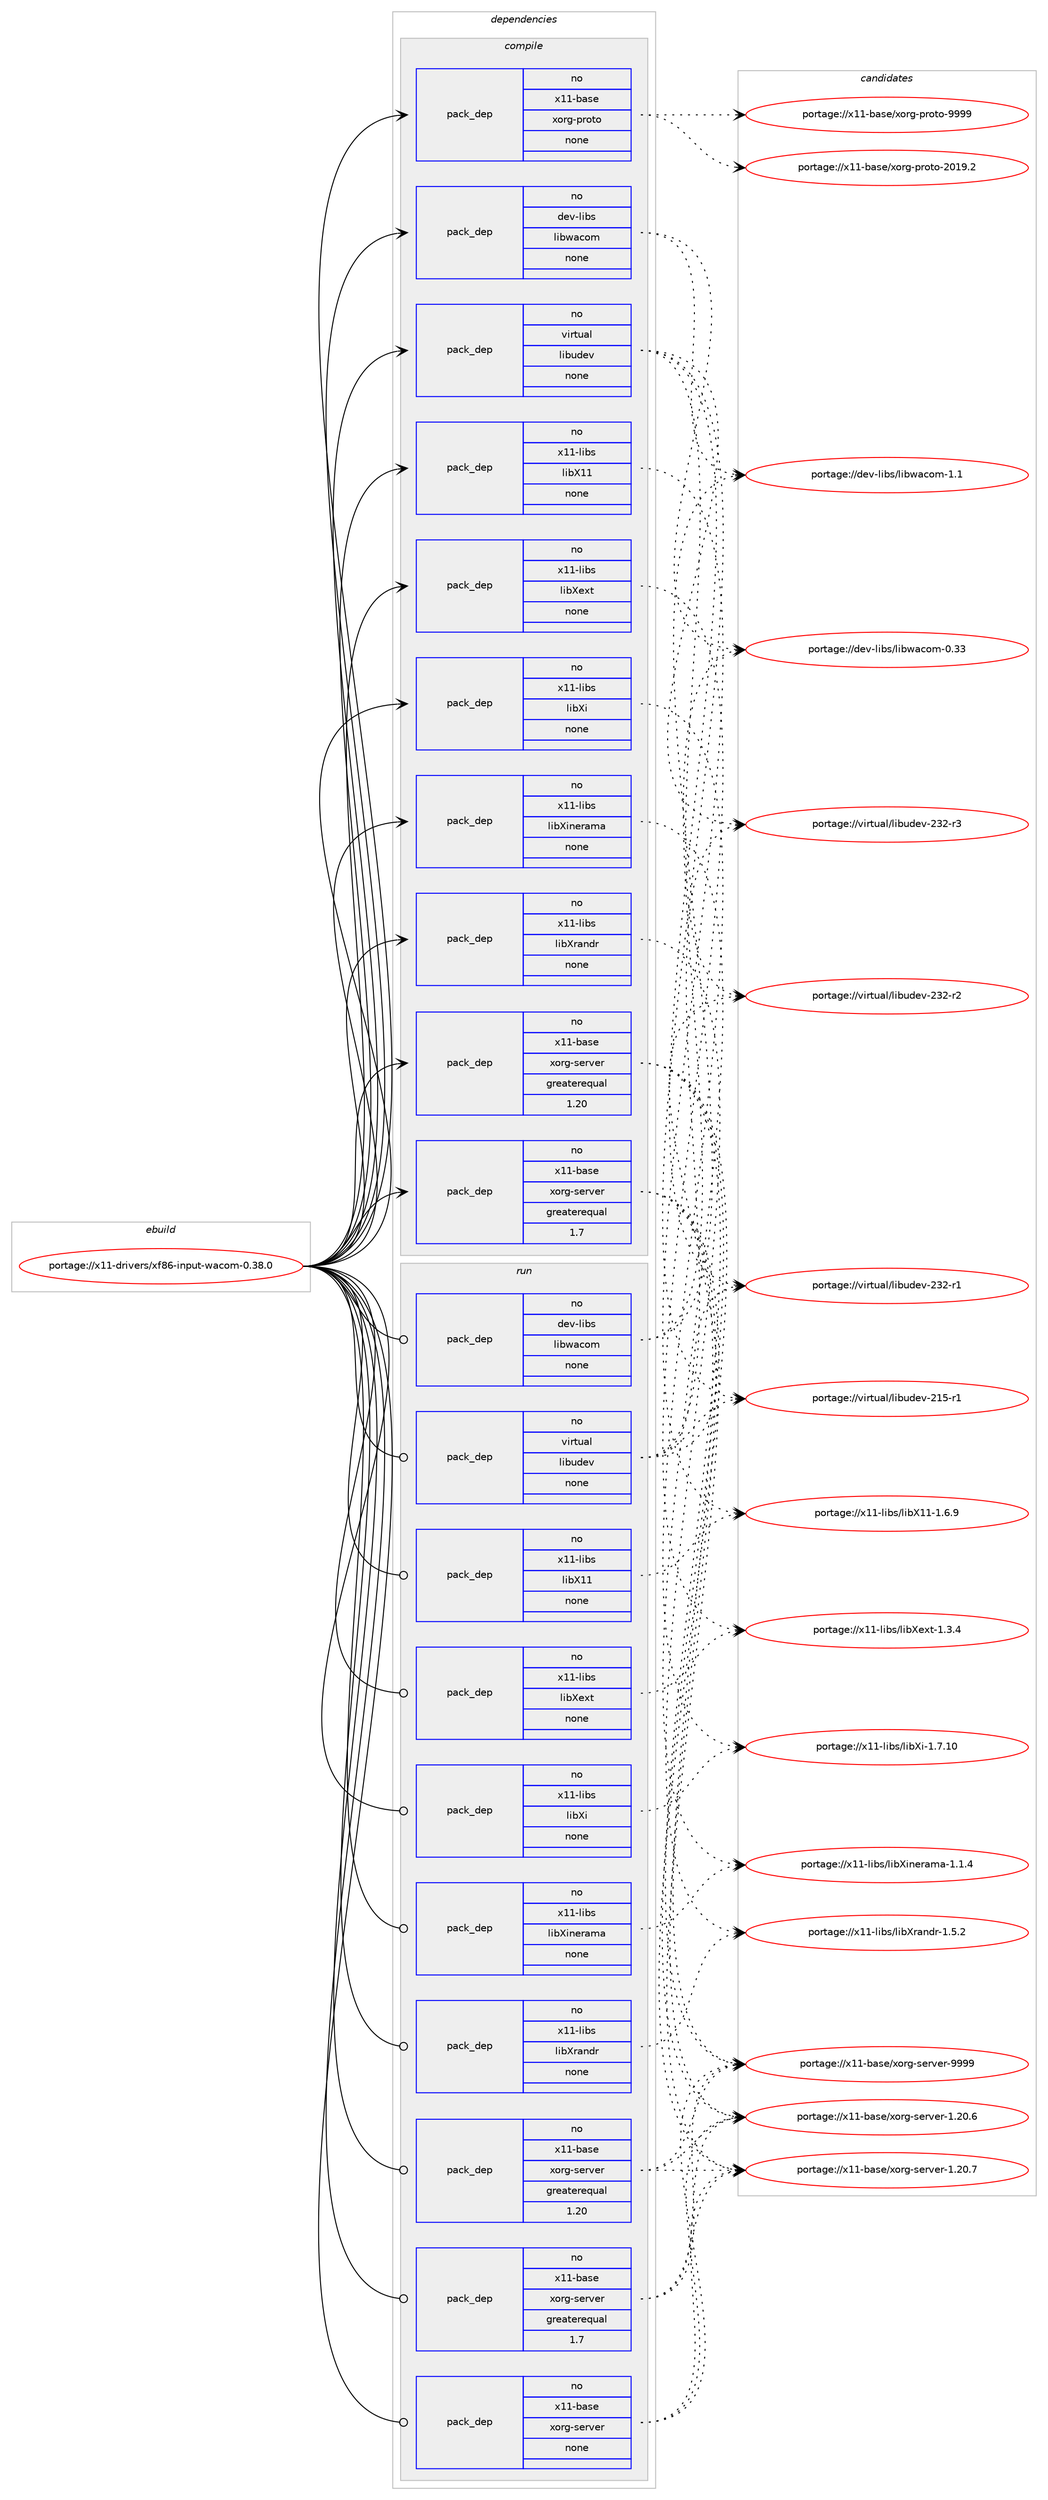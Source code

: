 digraph prolog {

# *************
# Graph options
# *************

newrank=true;
concentrate=true;
compound=true;
graph [rankdir=LR,fontname=Helvetica,fontsize=10,ranksep=1.5];#, ranksep=2.5, nodesep=0.2];
edge  [arrowhead=vee];
node  [fontname=Helvetica,fontsize=10];

# **********
# The ebuild
# **********

subgraph cluster_leftcol {
color=gray;
rank=same;
label=<<i>ebuild</i>>;
id [label="portage://x11-drivers/xf86-input-wacom-0.38.0", color=red, width=4, href="../x11-drivers/xf86-input-wacom-0.38.0.svg"];
}

# ****************
# The dependencies
# ****************

subgraph cluster_midcol {
color=gray;
label=<<i>dependencies</i>>;
subgraph cluster_compile {
fillcolor="#eeeeee";
style=filled;
label=<<i>compile</i>>;
subgraph pack11157 {
dependency12953 [label=<<TABLE BORDER="0" CELLBORDER="1" CELLSPACING="0" CELLPADDING="4" WIDTH="220"><TR><TD ROWSPAN="6" CELLPADDING="30">pack_dep</TD></TR><TR><TD WIDTH="110">no</TD></TR><TR><TD>dev-libs</TD></TR><TR><TD>libwacom</TD></TR><TR><TD>none</TD></TR><TR><TD></TD></TR></TABLE>>, shape=none, color=blue];
}
id:e -> dependency12953:w [weight=20,style="solid",arrowhead="vee"];
subgraph pack11158 {
dependency12954 [label=<<TABLE BORDER="0" CELLBORDER="1" CELLSPACING="0" CELLPADDING="4" WIDTH="220"><TR><TD ROWSPAN="6" CELLPADDING="30">pack_dep</TD></TR><TR><TD WIDTH="110">no</TD></TR><TR><TD>virtual</TD></TR><TR><TD>libudev</TD></TR><TR><TD>none</TD></TR><TR><TD></TD></TR></TABLE>>, shape=none, color=blue];
}
id:e -> dependency12954:w [weight=20,style="solid",arrowhead="vee"];
subgraph pack11159 {
dependency12955 [label=<<TABLE BORDER="0" CELLBORDER="1" CELLSPACING="0" CELLPADDING="4" WIDTH="220"><TR><TD ROWSPAN="6" CELLPADDING="30">pack_dep</TD></TR><TR><TD WIDTH="110">no</TD></TR><TR><TD>x11-base</TD></TR><TR><TD>xorg-proto</TD></TR><TR><TD>none</TD></TR><TR><TD></TD></TR></TABLE>>, shape=none, color=blue];
}
id:e -> dependency12955:w [weight=20,style="solid",arrowhead="vee"];
subgraph pack11160 {
dependency12956 [label=<<TABLE BORDER="0" CELLBORDER="1" CELLSPACING="0" CELLPADDING="4" WIDTH="220"><TR><TD ROWSPAN="6" CELLPADDING="30">pack_dep</TD></TR><TR><TD WIDTH="110">no</TD></TR><TR><TD>x11-base</TD></TR><TR><TD>xorg-server</TD></TR><TR><TD>greaterequal</TD></TR><TR><TD>1.20</TD></TR></TABLE>>, shape=none, color=blue];
}
id:e -> dependency12956:w [weight=20,style="solid",arrowhead="vee"];
subgraph pack11161 {
dependency12957 [label=<<TABLE BORDER="0" CELLBORDER="1" CELLSPACING="0" CELLPADDING="4" WIDTH="220"><TR><TD ROWSPAN="6" CELLPADDING="30">pack_dep</TD></TR><TR><TD WIDTH="110">no</TD></TR><TR><TD>x11-base</TD></TR><TR><TD>xorg-server</TD></TR><TR><TD>greaterequal</TD></TR><TR><TD>1.7</TD></TR></TABLE>>, shape=none, color=blue];
}
id:e -> dependency12957:w [weight=20,style="solid",arrowhead="vee"];
subgraph pack11162 {
dependency12958 [label=<<TABLE BORDER="0" CELLBORDER="1" CELLSPACING="0" CELLPADDING="4" WIDTH="220"><TR><TD ROWSPAN="6" CELLPADDING="30">pack_dep</TD></TR><TR><TD WIDTH="110">no</TD></TR><TR><TD>x11-libs</TD></TR><TR><TD>libX11</TD></TR><TR><TD>none</TD></TR><TR><TD></TD></TR></TABLE>>, shape=none, color=blue];
}
id:e -> dependency12958:w [weight=20,style="solid",arrowhead="vee"];
subgraph pack11163 {
dependency12959 [label=<<TABLE BORDER="0" CELLBORDER="1" CELLSPACING="0" CELLPADDING="4" WIDTH="220"><TR><TD ROWSPAN="6" CELLPADDING="30">pack_dep</TD></TR><TR><TD WIDTH="110">no</TD></TR><TR><TD>x11-libs</TD></TR><TR><TD>libXext</TD></TR><TR><TD>none</TD></TR><TR><TD></TD></TR></TABLE>>, shape=none, color=blue];
}
id:e -> dependency12959:w [weight=20,style="solid",arrowhead="vee"];
subgraph pack11164 {
dependency12960 [label=<<TABLE BORDER="0" CELLBORDER="1" CELLSPACING="0" CELLPADDING="4" WIDTH="220"><TR><TD ROWSPAN="6" CELLPADDING="30">pack_dep</TD></TR><TR><TD WIDTH="110">no</TD></TR><TR><TD>x11-libs</TD></TR><TR><TD>libXi</TD></TR><TR><TD>none</TD></TR><TR><TD></TD></TR></TABLE>>, shape=none, color=blue];
}
id:e -> dependency12960:w [weight=20,style="solid",arrowhead="vee"];
subgraph pack11165 {
dependency12961 [label=<<TABLE BORDER="0" CELLBORDER="1" CELLSPACING="0" CELLPADDING="4" WIDTH="220"><TR><TD ROWSPAN="6" CELLPADDING="30">pack_dep</TD></TR><TR><TD WIDTH="110">no</TD></TR><TR><TD>x11-libs</TD></TR><TR><TD>libXinerama</TD></TR><TR><TD>none</TD></TR><TR><TD></TD></TR></TABLE>>, shape=none, color=blue];
}
id:e -> dependency12961:w [weight=20,style="solid",arrowhead="vee"];
subgraph pack11166 {
dependency12962 [label=<<TABLE BORDER="0" CELLBORDER="1" CELLSPACING="0" CELLPADDING="4" WIDTH="220"><TR><TD ROWSPAN="6" CELLPADDING="30">pack_dep</TD></TR><TR><TD WIDTH="110">no</TD></TR><TR><TD>x11-libs</TD></TR><TR><TD>libXrandr</TD></TR><TR><TD>none</TD></TR><TR><TD></TD></TR></TABLE>>, shape=none, color=blue];
}
id:e -> dependency12962:w [weight=20,style="solid",arrowhead="vee"];
}
subgraph cluster_compileandrun {
fillcolor="#eeeeee";
style=filled;
label=<<i>compile and run</i>>;
}
subgraph cluster_run {
fillcolor="#eeeeee";
style=filled;
label=<<i>run</i>>;
subgraph pack11167 {
dependency12963 [label=<<TABLE BORDER="0" CELLBORDER="1" CELLSPACING="0" CELLPADDING="4" WIDTH="220"><TR><TD ROWSPAN="6" CELLPADDING="30">pack_dep</TD></TR><TR><TD WIDTH="110">no</TD></TR><TR><TD>dev-libs</TD></TR><TR><TD>libwacom</TD></TR><TR><TD>none</TD></TR><TR><TD></TD></TR></TABLE>>, shape=none, color=blue];
}
id:e -> dependency12963:w [weight=20,style="solid",arrowhead="odot"];
subgraph pack11168 {
dependency12964 [label=<<TABLE BORDER="0" CELLBORDER="1" CELLSPACING="0" CELLPADDING="4" WIDTH="220"><TR><TD ROWSPAN="6" CELLPADDING="30">pack_dep</TD></TR><TR><TD WIDTH="110">no</TD></TR><TR><TD>virtual</TD></TR><TR><TD>libudev</TD></TR><TR><TD>none</TD></TR><TR><TD></TD></TR></TABLE>>, shape=none, color=blue];
}
id:e -> dependency12964:w [weight=20,style="solid",arrowhead="odot"];
subgraph pack11169 {
dependency12965 [label=<<TABLE BORDER="0" CELLBORDER="1" CELLSPACING="0" CELLPADDING="4" WIDTH="220"><TR><TD ROWSPAN="6" CELLPADDING="30">pack_dep</TD></TR><TR><TD WIDTH="110">no</TD></TR><TR><TD>x11-base</TD></TR><TR><TD>xorg-server</TD></TR><TR><TD>greaterequal</TD></TR><TR><TD>1.20</TD></TR></TABLE>>, shape=none, color=blue];
}
id:e -> dependency12965:w [weight=20,style="solid",arrowhead="odot"];
subgraph pack11170 {
dependency12966 [label=<<TABLE BORDER="0" CELLBORDER="1" CELLSPACING="0" CELLPADDING="4" WIDTH="220"><TR><TD ROWSPAN="6" CELLPADDING="30">pack_dep</TD></TR><TR><TD WIDTH="110">no</TD></TR><TR><TD>x11-base</TD></TR><TR><TD>xorg-server</TD></TR><TR><TD>greaterequal</TD></TR><TR><TD>1.7</TD></TR></TABLE>>, shape=none, color=blue];
}
id:e -> dependency12966:w [weight=20,style="solid",arrowhead="odot"];
subgraph pack11171 {
dependency12967 [label=<<TABLE BORDER="0" CELLBORDER="1" CELLSPACING="0" CELLPADDING="4" WIDTH="220"><TR><TD ROWSPAN="6" CELLPADDING="30">pack_dep</TD></TR><TR><TD WIDTH="110">no</TD></TR><TR><TD>x11-base</TD></TR><TR><TD>xorg-server</TD></TR><TR><TD>none</TD></TR><TR><TD></TD></TR></TABLE>>, shape=none, color=blue];
}
id:e -> dependency12967:w [weight=20,style="solid",arrowhead="odot"];
subgraph pack11172 {
dependency12968 [label=<<TABLE BORDER="0" CELLBORDER="1" CELLSPACING="0" CELLPADDING="4" WIDTH="220"><TR><TD ROWSPAN="6" CELLPADDING="30">pack_dep</TD></TR><TR><TD WIDTH="110">no</TD></TR><TR><TD>x11-libs</TD></TR><TR><TD>libX11</TD></TR><TR><TD>none</TD></TR><TR><TD></TD></TR></TABLE>>, shape=none, color=blue];
}
id:e -> dependency12968:w [weight=20,style="solid",arrowhead="odot"];
subgraph pack11173 {
dependency12969 [label=<<TABLE BORDER="0" CELLBORDER="1" CELLSPACING="0" CELLPADDING="4" WIDTH="220"><TR><TD ROWSPAN="6" CELLPADDING="30">pack_dep</TD></TR><TR><TD WIDTH="110">no</TD></TR><TR><TD>x11-libs</TD></TR><TR><TD>libXext</TD></TR><TR><TD>none</TD></TR><TR><TD></TD></TR></TABLE>>, shape=none, color=blue];
}
id:e -> dependency12969:w [weight=20,style="solid",arrowhead="odot"];
subgraph pack11174 {
dependency12970 [label=<<TABLE BORDER="0" CELLBORDER="1" CELLSPACING="0" CELLPADDING="4" WIDTH="220"><TR><TD ROWSPAN="6" CELLPADDING="30">pack_dep</TD></TR><TR><TD WIDTH="110">no</TD></TR><TR><TD>x11-libs</TD></TR><TR><TD>libXi</TD></TR><TR><TD>none</TD></TR><TR><TD></TD></TR></TABLE>>, shape=none, color=blue];
}
id:e -> dependency12970:w [weight=20,style="solid",arrowhead="odot"];
subgraph pack11175 {
dependency12971 [label=<<TABLE BORDER="0" CELLBORDER="1" CELLSPACING="0" CELLPADDING="4" WIDTH="220"><TR><TD ROWSPAN="6" CELLPADDING="30">pack_dep</TD></TR><TR><TD WIDTH="110">no</TD></TR><TR><TD>x11-libs</TD></TR><TR><TD>libXinerama</TD></TR><TR><TD>none</TD></TR><TR><TD></TD></TR></TABLE>>, shape=none, color=blue];
}
id:e -> dependency12971:w [weight=20,style="solid",arrowhead="odot"];
subgraph pack11176 {
dependency12972 [label=<<TABLE BORDER="0" CELLBORDER="1" CELLSPACING="0" CELLPADDING="4" WIDTH="220"><TR><TD ROWSPAN="6" CELLPADDING="30">pack_dep</TD></TR><TR><TD WIDTH="110">no</TD></TR><TR><TD>x11-libs</TD></TR><TR><TD>libXrandr</TD></TR><TR><TD>none</TD></TR><TR><TD></TD></TR></TABLE>>, shape=none, color=blue];
}
id:e -> dependency12972:w [weight=20,style="solid",arrowhead="odot"];
}
}

# **************
# The candidates
# **************

subgraph cluster_choices {
rank=same;
color=gray;
label=<<i>candidates</i>>;

subgraph choice11157 {
color=black;
nodesep=1;
choice10010111845108105981154710810598119979911110945494649 [label="portage://dev-libs/libwacom-1.1", color=red, width=4,href="../dev-libs/libwacom-1.1.svg"];
choice1001011184510810598115471081059811997991111094548465151 [label="portage://dev-libs/libwacom-0.33", color=red, width=4,href="../dev-libs/libwacom-0.33.svg"];
dependency12953:e -> choice10010111845108105981154710810598119979911110945494649:w [style=dotted,weight="100"];
dependency12953:e -> choice1001011184510810598115471081059811997991111094548465151:w [style=dotted,weight="100"];
}
subgraph choice11158 {
color=black;
nodesep=1;
choice118105114116117971084710810598117100101118455051504511451 [label="portage://virtual/libudev-232-r3", color=red, width=4,href="../virtual/libudev-232-r3.svg"];
choice118105114116117971084710810598117100101118455051504511450 [label="portage://virtual/libudev-232-r2", color=red, width=4,href="../virtual/libudev-232-r2.svg"];
choice118105114116117971084710810598117100101118455051504511449 [label="portage://virtual/libudev-232-r1", color=red, width=4,href="../virtual/libudev-232-r1.svg"];
choice118105114116117971084710810598117100101118455049534511449 [label="portage://virtual/libudev-215-r1", color=red, width=4,href="../virtual/libudev-215-r1.svg"];
dependency12954:e -> choice118105114116117971084710810598117100101118455051504511451:w [style=dotted,weight="100"];
dependency12954:e -> choice118105114116117971084710810598117100101118455051504511450:w [style=dotted,weight="100"];
dependency12954:e -> choice118105114116117971084710810598117100101118455051504511449:w [style=dotted,weight="100"];
dependency12954:e -> choice118105114116117971084710810598117100101118455049534511449:w [style=dotted,weight="100"];
}
subgraph choice11159 {
color=black;
nodesep=1;
choice120494945989711510147120111114103451121141111161114557575757 [label="portage://x11-base/xorg-proto-9999", color=red, width=4,href="../x11-base/xorg-proto-9999.svg"];
choice1204949459897115101471201111141034511211411111611145504849574650 [label="portage://x11-base/xorg-proto-2019.2", color=red, width=4,href="../x11-base/xorg-proto-2019.2.svg"];
dependency12955:e -> choice120494945989711510147120111114103451121141111161114557575757:w [style=dotted,weight="100"];
dependency12955:e -> choice1204949459897115101471201111141034511211411111611145504849574650:w [style=dotted,weight="100"];
}
subgraph choice11160 {
color=black;
nodesep=1;
choice120494945989711510147120111114103451151011141181011144557575757 [label="portage://x11-base/xorg-server-9999", color=red, width=4,href="../x11-base/xorg-server-9999.svg"];
choice1204949459897115101471201111141034511510111411810111445494650484655 [label="portage://x11-base/xorg-server-1.20.7", color=red, width=4,href="../x11-base/xorg-server-1.20.7.svg"];
choice1204949459897115101471201111141034511510111411810111445494650484654 [label="portage://x11-base/xorg-server-1.20.6", color=red, width=4,href="../x11-base/xorg-server-1.20.6.svg"];
dependency12956:e -> choice120494945989711510147120111114103451151011141181011144557575757:w [style=dotted,weight="100"];
dependency12956:e -> choice1204949459897115101471201111141034511510111411810111445494650484655:w [style=dotted,weight="100"];
dependency12956:e -> choice1204949459897115101471201111141034511510111411810111445494650484654:w [style=dotted,weight="100"];
}
subgraph choice11161 {
color=black;
nodesep=1;
choice120494945989711510147120111114103451151011141181011144557575757 [label="portage://x11-base/xorg-server-9999", color=red, width=4,href="../x11-base/xorg-server-9999.svg"];
choice1204949459897115101471201111141034511510111411810111445494650484655 [label="portage://x11-base/xorg-server-1.20.7", color=red, width=4,href="../x11-base/xorg-server-1.20.7.svg"];
choice1204949459897115101471201111141034511510111411810111445494650484654 [label="portage://x11-base/xorg-server-1.20.6", color=red, width=4,href="../x11-base/xorg-server-1.20.6.svg"];
dependency12957:e -> choice120494945989711510147120111114103451151011141181011144557575757:w [style=dotted,weight="100"];
dependency12957:e -> choice1204949459897115101471201111141034511510111411810111445494650484655:w [style=dotted,weight="100"];
dependency12957:e -> choice1204949459897115101471201111141034511510111411810111445494650484654:w [style=dotted,weight="100"];
}
subgraph choice11162 {
color=black;
nodesep=1;
choice120494945108105981154710810598884949454946544657 [label="portage://x11-libs/libX11-1.6.9", color=red, width=4,href="../x11-libs/libX11-1.6.9.svg"];
dependency12958:e -> choice120494945108105981154710810598884949454946544657:w [style=dotted,weight="100"];
}
subgraph choice11163 {
color=black;
nodesep=1;
choice12049494510810598115471081059888101120116454946514652 [label="portage://x11-libs/libXext-1.3.4", color=red, width=4,href="../x11-libs/libXext-1.3.4.svg"];
dependency12959:e -> choice12049494510810598115471081059888101120116454946514652:w [style=dotted,weight="100"];
}
subgraph choice11164 {
color=black;
nodesep=1;
choice1204949451081059811547108105988810545494655464948 [label="portage://x11-libs/libXi-1.7.10", color=red, width=4,href="../x11-libs/libXi-1.7.10.svg"];
dependency12960:e -> choice1204949451081059811547108105988810545494655464948:w [style=dotted,weight="100"];
}
subgraph choice11165 {
color=black;
nodesep=1;
choice120494945108105981154710810598881051101011149710997454946494652 [label="portage://x11-libs/libXinerama-1.1.4", color=red, width=4,href="../x11-libs/libXinerama-1.1.4.svg"];
dependency12961:e -> choice120494945108105981154710810598881051101011149710997454946494652:w [style=dotted,weight="100"];
}
subgraph choice11166 {
color=black;
nodesep=1;
choice1204949451081059811547108105988811497110100114454946534650 [label="portage://x11-libs/libXrandr-1.5.2", color=red, width=4,href="../x11-libs/libXrandr-1.5.2.svg"];
dependency12962:e -> choice1204949451081059811547108105988811497110100114454946534650:w [style=dotted,weight="100"];
}
subgraph choice11167 {
color=black;
nodesep=1;
choice10010111845108105981154710810598119979911110945494649 [label="portage://dev-libs/libwacom-1.1", color=red, width=4,href="../dev-libs/libwacom-1.1.svg"];
choice1001011184510810598115471081059811997991111094548465151 [label="portage://dev-libs/libwacom-0.33", color=red, width=4,href="../dev-libs/libwacom-0.33.svg"];
dependency12963:e -> choice10010111845108105981154710810598119979911110945494649:w [style=dotted,weight="100"];
dependency12963:e -> choice1001011184510810598115471081059811997991111094548465151:w [style=dotted,weight="100"];
}
subgraph choice11168 {
color=black;
nodesep=1;
choice118105114116117971084710810598117100101118455051504511451 [label="portage://virtual/libudev-232-r3", color=red, width=4,href="../virtual/libudev-232-r3.svg"];
choice118105114116117971084710810598117100101118455051504511450 [label="portage://virtual/libudev-232-r2", color=red, width=4,href="../virtual/libudev-232-r2.svg"];
choice118105114116117971084710810598117100101118455051504511449 [label="portage://virtual/libudev-232-r1", color=red, width=4,href="../virtual/libudev-232-r1.svg"];
choice118105114116117971084710810598117100101118455049534511449 [label="portage://virtual/libudev-215-r1", color=red, width=4,href="../virtual/libudev-215-r1.svg"];
dependency12964:e -> choice118105114116117971084710810598117100101118455051504511451:w [style=dotted,weight="100"];
dependency12964:e -> choice118105114116117971084710810598117100101118455051504511450:w [style=dotted,weight="100"];
dependency12964:e -> choice118105114116117971084710810598117100101118455051504511449:w [style=dotted,weight="100"];
dependency12964:e -> choice118105114116117971084710810598117100101118455049534511449:w [style=dotted,weight="100"];
}
subgraph choice11169 {
color=black;
nodesep=1;
choice120494945989711510147120111114103451151011141181011144557575757 [label="portage://x11-base/xorg-server-9999", color=red, width=4,href="../x11-base/xorg-server-9999.svg"];
choice1204949459897115101471201111141034511510111411810111445494650484655 [label="portage://x11-base/xorg-server-1.20.7", color=red, width=4,href="../x11-base/xorg-server-1.20.7.svg"];
choice1204949459897115101471201111141034511510111411810111445494650484654 [label="portage://x11-base/xorg-server-1.20.6", color=red, width=4,href="../x11-base/xorg-server-1.20.6.svg"];
dependency12965:e -> choice120494945989711510147120111114103451151011141181011144557575757:w [style=dotted,weight="100"];
dependency12965:e -> choice1204949459897115101471201111141034511510111411810111445494650484655:w [style=dotted,weight="100"];
dependency12965:e -> choice1204949459897115101471201111141034511510111411810111445494650484654:w [style=dotted,weight="100"];
}
subgraph choice11170 {
color=black;
nodesep=1;
choice120494945989711510147120111114103451151011141181011144557575757 [label="portage://x11-base/xorg-server-9999", color=red, width=4,href="../x11-base/xorg-server-9999.svg"];
choice1204949459897115101471201111141034511510111411810111445494650484655 [label="portage://x11-base/xorg-server-1.20.7", color=red, width=4,href="../x11-base/xorg-server-1.20.7.svg"];
choice1204949459897115101471201111141034511510111411810111445494650484654 [label="portage://x11-base/xorg-server-1.20.6", color=red, width=4,href="../x11-base/xorg-server-1.20.6.svg"];
dependency12966:e -> choice120494945989711510147120111114103451151011141181011144557575757:w [style=dotted,weight="100"];
dependency12966:e -> choice1204949459897115101471201111141034511510111411810111445494650484655:w [style=dotted,weight="100"];
dependency12966:e -> choice1204949459897115101471201111141034511510111411810111445494650484654:w [style=dotted,weight="100"];
}
subgraph choice11171 {
color=black;
nodesep=1;
choice120494945989711510147120111114103451151011141181011144557575757 [label="portage://x11-base/xorg-server-9999", color=red, width=4,href="../x11-base/xorg-server-9999.svg"];
choice1204949459897115101471201111141034511510111411810111445494650484655 [label="portage://x11-base/xorg-server-1.20.7", color=red, width=4,href="../x11-base/xorg-server-1.20.7.svg"];
choice1204949459897115101471201111141034511510111411810111445494650484654 [label="portage://x11-base/xorg-server-1.20.6", color=red, width=4,href="../x11-base/xorg-server-1.20.6.svg"];
dependency12967:e -> choice120494945989711510147120111114103451151011141181011144557575757:w [style=dotted,weight="100"];
dependency12967:e -> choice1204949459897115101471201111141034511510111411810111445494650484655:w [style=dotted,weight="100"];
dependency12967:e -> choice1204949459897115101471201111141034511510111411810111445494650484654:w [style=dotted,weight="100"];
}
subgraph choice11172 {
color=black;
nodesep=1;
choice120494945108105981154710810598884949454946544657 [label="portage://x11-libs/libX11-1.6.9", color=red, width=4,href="../x11-libs/libX11-1.6.9.svg"];
dependency12968:e -> choice120494945108105981154710810598884949454946544657:w [style=dotted,weight="100"];
}
subgraph choice11173 {
color=black;
nodesep=1;
choice12049494510810598115471081059888101120116454946514652 [label="portage://x11-libs/libXext-1.3.4", color=red, width=4,href="../x11-libs/libXext-1.3.4.svg"];
dependency12969:e -> choice12049494510810598115471081059888101120116454946514652:w [style=dotted,weight="100"];
}
subgraph choice11174 {
color=black;
nodesep=1;
choice1204949451081059811547108105988810545494655464948 [label="portage://x11-libs/libXi-1.7.10", color=red, width=4,href="../x11-libs/libXi-1.7.10.svg"];
dependency12970:e -> choice1204949451081059811547108105988810545494655464948:w [style=dotted,weight="100"];
}
subgraph choice11175 {
color=black;
nodesep=1;
choice120494945108105981154710810598881051101011149710997454946494652 [label="portage://x11-libs/libXinerama-1.1.4", color=red, width=4,href="../x11-libs/libXinerama-1.1.4.svg"];
dependency12971:e -> choice120494945108105981154710810598881051101011149710997454946494652:w [style=dotted,weight="100"];
}
subgraph choice11176 {
color=black;
nodesep=1;
choice1204949451081059811547108105988811497110100114454946534650 [label="portage://x11-libs/libXrandr-1.5.2", color=red, width=4,href="../x11-libs/libXrandr-1.5.2.svg"];
dependency12972:e -> choice1204949451081059811547108105988811497110100114454946534650:w [style=dotted,weight="100"];
}
}

}
